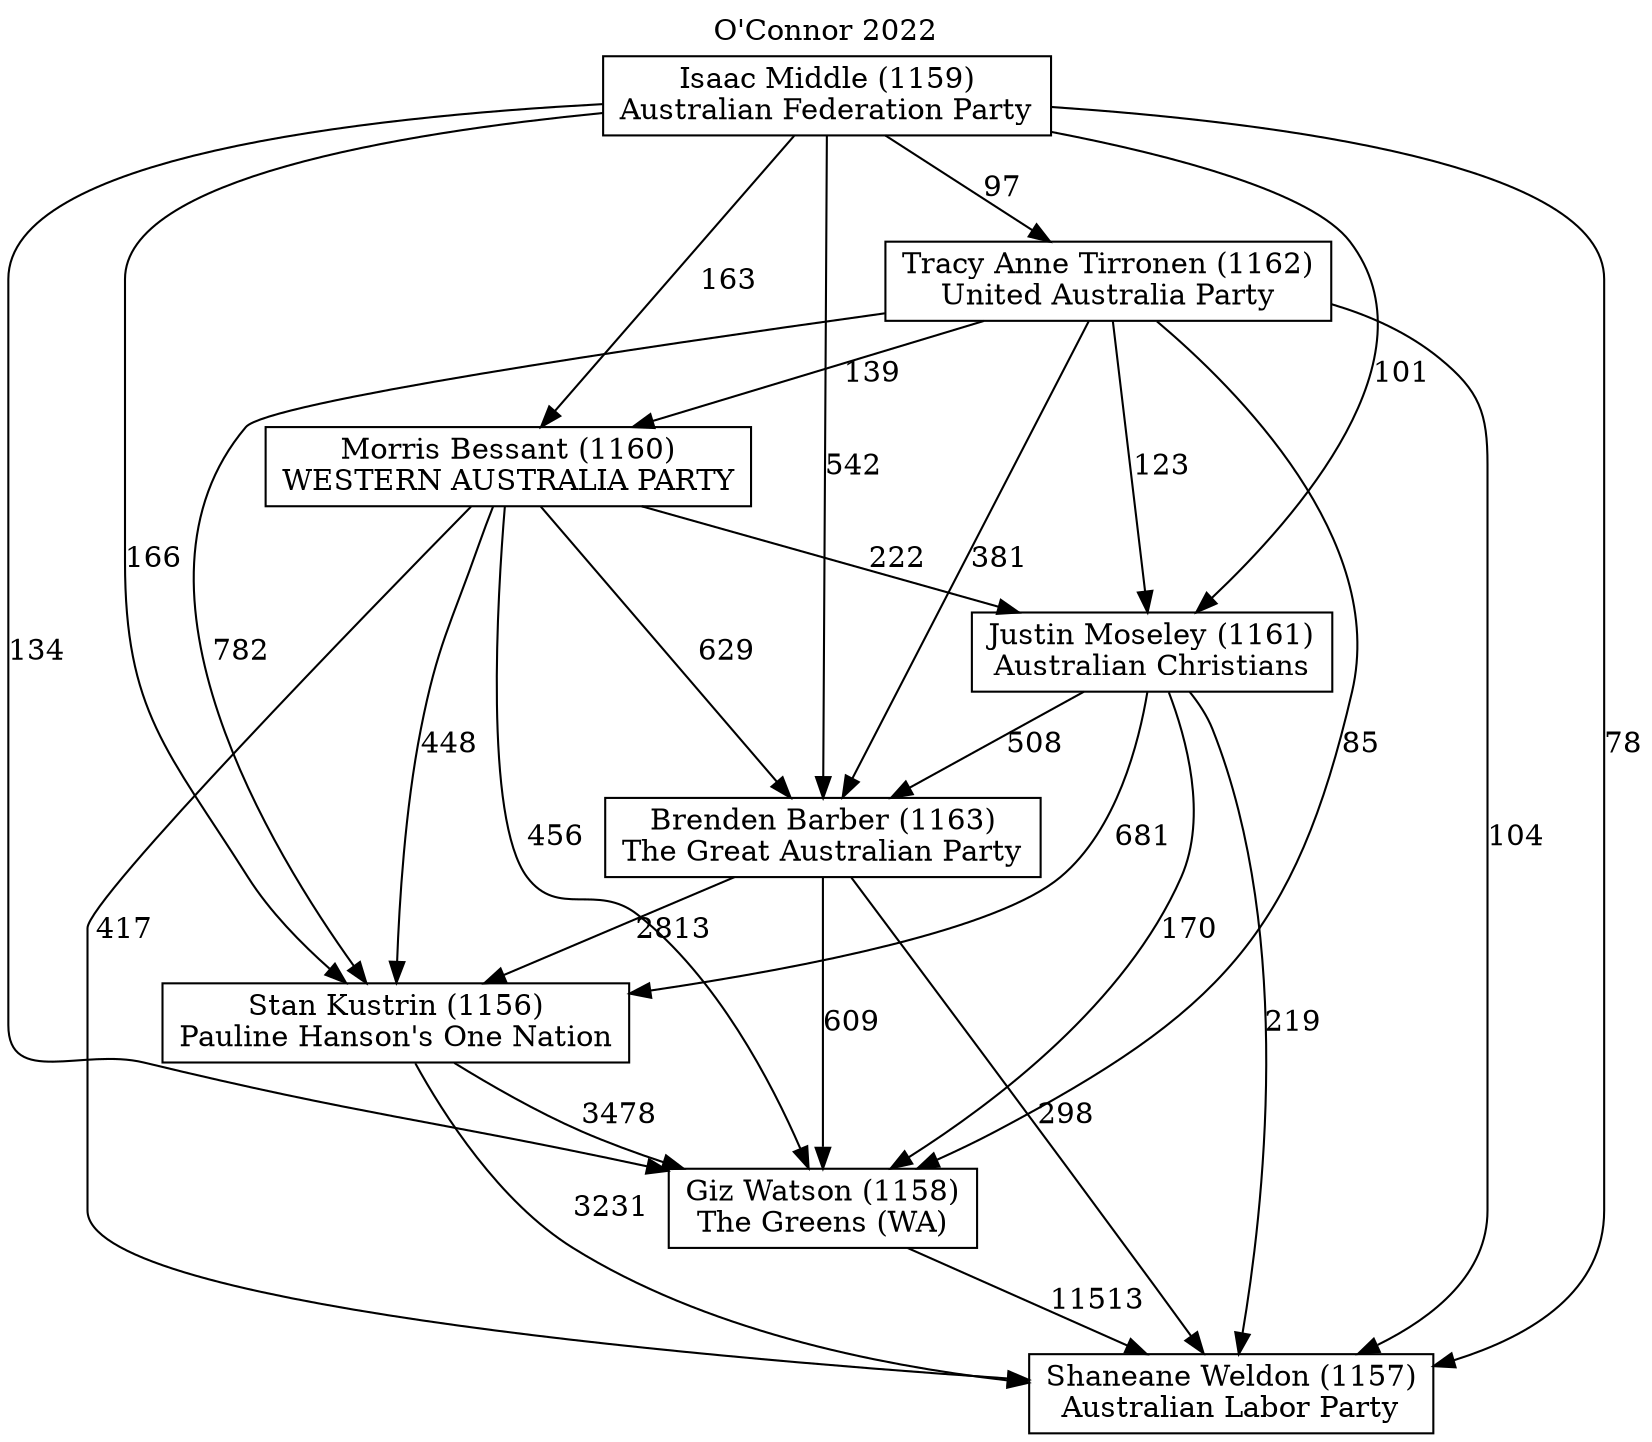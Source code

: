 // House preference flow
digraph "Shaneane Weldon (1157)_O'Connor_2022" {
	graph [label="O'Connor 2022" labelloc=t mclimit=10]
	node [shape=box]
	"Tracy Anne Tirronen (1162)" [label="Tracy Anne Tirronen (1162)
United Australia Party"]
	"Brenden Barber (1163)" [label="Brenden Barber (1163)
The Great Australian Party"]
	"Morris Bessant (1160)" [label="Morris Bessant (1160)
WESTERN AUSTRALIA PARTY"]
	"Shaneane Weldon (1157)" [label="Shaneane Weldon (1157)
Australian Labor Party"]
	"Giz Watson (1158)" [label="Giz Watson (1158)
The Greens (WA)"]
	"Stan Kustrin (1156)" [label="Stan Kustrin (1156)
Pauline Hanson's One Nation"]
	"Isaac Middle (1159)" [label="Isaac Middle (1159)
Australian Federation Party"]
	"Justin Moseley (1161)" [label="Justin Moseley (1161)
Australian Christians"]
	"Stan Kustrin (1156)" -> "Giz Watson (1158)" [label=3478]
	"Justin Moseley (1161)" -> "Stan Kustrin (1156)" [label=681]
	"Giz Watson (1158)" -> "Shaneane Weldon (1157)" [label=11513]
	"Morris Bessant (1160)" -> "Brenden Barber (1163)" [label=629]
	"Tracy Anne Tirronen (1162)" -> "Stan Kustrin (1156)" [label=782]
	"Isaac Middle (1159)" -> "Giz Watson (1158)" [label=134]
	"Tracy Anne Tirronen (1162)" -> "Giz Watson (1158)" [label=85]
	"Morris Bessant (1160)" -> "Justin Moseley (1161)" [label=222]
	"Tracy Anne Tirronen (1162)" -> "Justin Moseley (1161)" [label=123]
	"Brenden Barber (1163)" -> "Shaneane Weldon (1157)" [label=298]
	"Isaac Middle (1159)" -> "Morris Bessant (1160)" [label=163]
	"Justin Moseley (1161)" -> "Giz Watson (1158)" [label=170]
	"Justin Moseley (1161)" -> "Brenden Barber (1163)" [label=508]
	"Brenden Barber (1163)" -> "Giz Watson (1158)" [label=609]
	"Justin Moseley (1161)" -> "Shaneane Weldon (1157)" [label=219]
	"Isaac Middle (1159)" -> "Shaneane Weldon (1157)" [label=78]
	"Isaac Middle (1159)" -> "Tracy Anne Tirronen (1162)" [label=97]
	"Morris Bessant (1160)" -> "Shaneane Weldon (1157)" [label=417]
	"Tracy Anne Tirronen (1162)" -> "Brenden Barber (1163)" [label=381]
	"Stan Kustrin (1156)" -> "Shaneane Weldon (1157)" [label=3231]
	"Morris Bessant (1160)" -> "Giz Watson (1158)" [label=456]
	"Isaac Middle (1159)" -> "Brenden Barber (1163)" [label=542]
	"Tracy Anne Tirronen (1162)" -> "Shaneane Weldon (1157)" [label=104]
	"Brenden Barber (1163)" -> "Stan Kustrin (1156)" [label=2813]
	"Isaac Middle (1159)" -> "Stan Kustrin (1156)" [label=166]
	"Isaac Middle (1159)" -> "Justin Moseley (1161)" [label=101]
	"Tracy Anne Tirronen (1162)" -> "Morris Bessant (1160)" [label=139]
	"Morris Bessant (1160)" -> "Stan Kustrin (1156)" [label=448]
}
